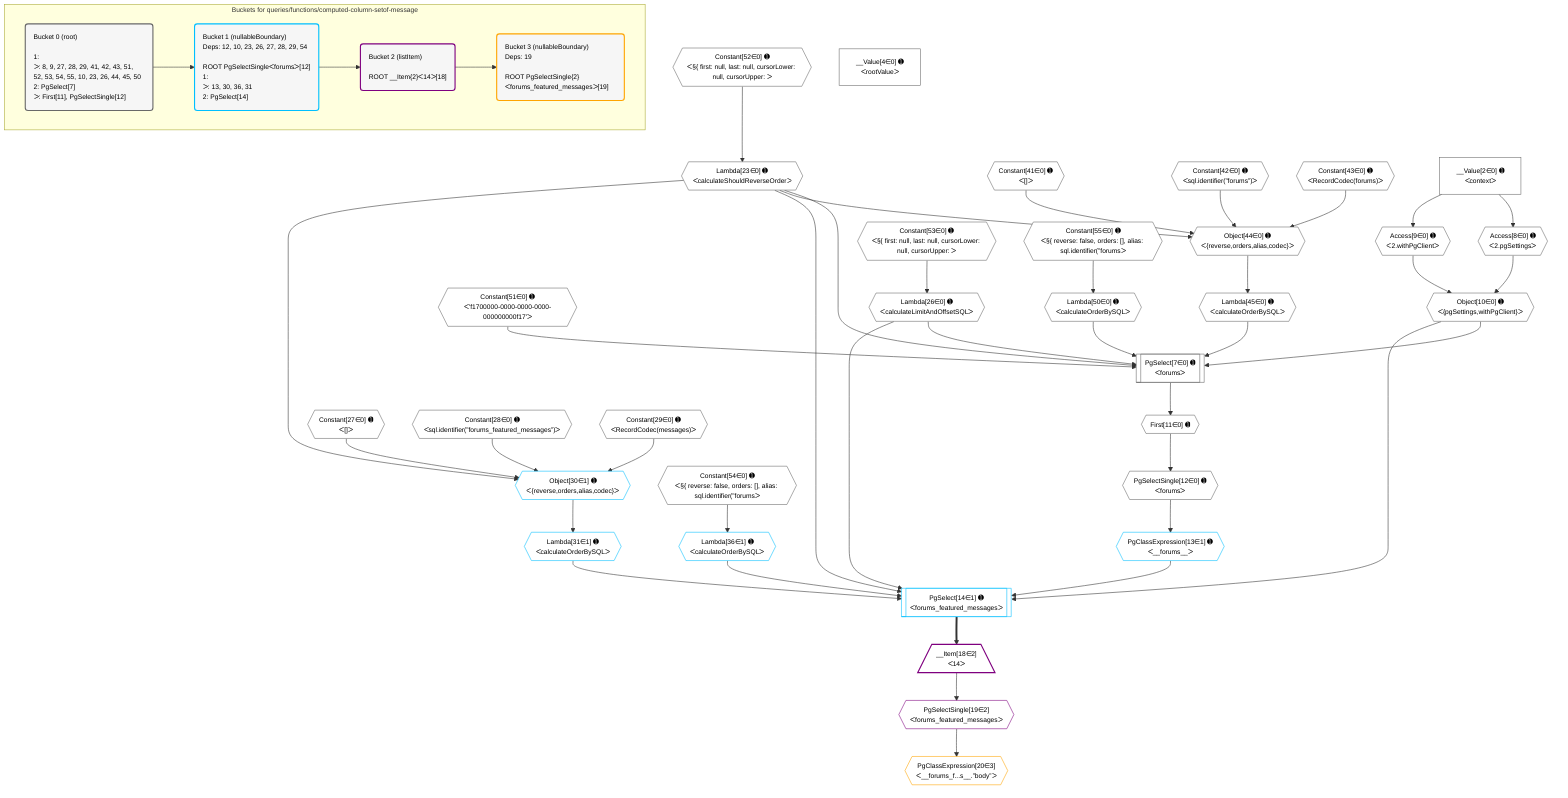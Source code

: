 %%{init: {'themeVariables': { 'fontSize': '12px'}}}%%
graph TD
    classDef path fill:#eee,stroke:#000,color:#000
    classDef plan fill:#fff,stroke-width:1px,color:#000
    classDef itemplan fill:#fff,stroke-width:2px,color:#000
    classDef unbatchedplan fill:#dff,stroke-width:1px,color:#000
    classDef sideeffectplan fill:#fcc,stroke-width:2px,color:#000
    classDef bucket fill:#f6f6f6,color:#000,stroke-width:2px,text-align:left


    %% plan dependencies
    PgSelect7[["PgSelect[7∈0] ➊<br />ᐸforumsᐳ"]]:::plan
    Object10{{"Object[10∈0] ➊<br />ᐸ{pgSettings,withPgClient}ᐳ"}}:::plan
    Constant51{{"Constant[51∈0] ➊<br />ᐸ'f1700000-0000-0000-0000-000000000f17'ᐳ"}}:::plan
    Lambda23{{"Lambda[23∈0] ➊<br />ᐸcalculateShouldReverseOrderᐳ"}}:::plan
    Lambda26{{"Lambda[26∈0] ➊<br />ᐸcalculateLimitAndOffsetSQLᐳ"}}:::plan
    Lambda45{{"Lambda[45∈0] ➊<br />ᐸcalculateOrderBySQLᐳ"}}:::plan
    Lambda50{{"Lambda[50∈0] ➊<br />ᐸcalculateOrderBySQLᐳ"}}:::plan
    Object10 & Constant51 & Lambda23 & Lambda26 & Lambda45 & Lambda50 --> PgSelect7
    Object44{{"Object[44∈0] ➊<br />ᐸ{reverse,orders,alias,codec}ᐳ"}}:::plan
    Constant41{{"Constant[41∈0] ➊<br />ᐸ[]ᐳ"}}:::plan
    Constant42{{"Constant[42∈0] ➊<br />ᐸsql.identifier(”forums”)ᐳ"}}:::plan
    Constant43{{"Constant[43∈0] ➊<br />ᐸRecordCodec(forums)ᐳ"}}:::plan
    Lambda23 & Constant41 & Constant42 & Constant43 --> Object44
    Access8{{"Access[8∈0] ➊<br />ᐸ2.pgSettingsᐳ"}}:::plan
    Access9{{"Access[9∈0] ➊<br />ᐸ2.withPgClientᐳ"}}:::plan
    Access8 & Access9 --> Object10
    __Value2["__Value[2∈0] ➊<br />ᐸcontextᐳ"]:::plan
    __Value2 --> Access8
    __Value2 --> Access9
    First11{{"First[11∈0] ➊"}}:::plan
    PgSelect7 --> First11
    PgSelectSingle12{{"PgSelectSingle[12∈0] ➊<br />ᐸforumsᐳ"}}:::plan
    First11 --> PgSelectSingle12
    Constant52{{"Constant[52∈0] ➊<br />ᐸ§{ first: null, last: null, cursorLower: null, cursorUpper: ᐳ"}}:::plan
    Constant52 --> Lambda23
    Constant53{{"Constant[53∈0] ➊<br />ᐸ§{ first: null, last: null, cursorLower: null, cursorUpper: ᐳ"}}:::plan
    Constant53 --> Lambda26
    Object44 --> Lambda45
    Constant55{{"Constant[55∈0] ➊<br />ᐸ§{ reverse: false, orders: [], alias: sql.identifier(”forumsᐳ"}}:::plan
    Constant55 --> Lambda50
    __Value4["__Value[4∈0] ➊<br />ᐸrootValueᐳ"]:::plan
    Constant27{{"Constant[27∈0] ➊<br />ᐸ[]ᐳ"}}:::plan
    Constant28{{"Constant[28∈0] ➊<br />ᐸsql.identifier(”forums_featured_messages”)ᐳ"}}:::plan
    Constant29{{"Constant[29∈0] ➊<br />ᐸRecordCodec(messages)ᐳ"}}:::plan
    Constant54{{"Constant[54∈0] ➊<br />ᐸ§{ reverse: false, orders: [], alias: sql.identifier(”forumsᐳ"}}:::plan
    PgSelect14[["PgSelect[14∈1] ➊<br />ᐸforums_featured_messagesᐳ"]]:::plan
    PgClassExpression13{{"PgClassExpression[13∈1] ➊<br />ᐸ__forums__ᐳ"}}:::plan
    Lambda31{{"Lambda[31∈1] ➊<br />ᐸcalculateOrderBySQLᐳ"}}:::plan
    Lambda36{{"Lambda[36∈1] ➊<br />ᐸcalculateOrderBySQLᐳ"}}:::plan
    Object10 & PgClassExpression13 & Lambda23 & Lambda26 & Lambda31 & Lambda36 --> PgSelect14
    Object30{{"Object[30∈1] ➊<br />ᐸ{reverse,orders,alias,codec}ᐳ"}}:::plan
    Lambda23 & Constant27 & Constant28 & Constant29 --> Object30
    PgSelectSingle12 --> PgClassExpression13
    Object30 --> Lambda31
    Constant54 --> Lambda36
    __Item18[/"__Item[18∈2]<br />ᐸ14ᐳ"\]:::itemplan
    PgSelect14 ==> __Item18
    PgSelectSingle19{{"PgSelectSingle[19∈2]<br />ᐸforums_featured_messagesᐳ"}}:::plan
    __Item18 --> PgSelectSingle19
    PgClassExpression20{{"PgClassExpression[20∈3]<br />ᐸ__forums_f...s__.”body”ᐳ"}}:::plan
    PgSelectSingle19 --> PgClassExpression20

    %% define steps

    subgraph "Buckets for queries/functions/computed-column-setof-message"
    Bucket0("Bucket 0 (root)<br /><br />1: <br />ᐳ: 8, 9, 27, 28, 29, 41, 42, 43, 51, 52, 53, 54, 55, 10, 23, 26, 44, 45, 50<br />2: PgSelect[7]<br />ᐳ: First[11], PgSelectSingle[12]"):::bucket
    classDef bucket0 stroke:#696969
    class Bucket0,__Value2,__Value4,PgSelect7,Access8,Access9,Object10,First11,PgSelectSingle12,Lambda23,Lambda26,Constant27,Constant28,Constant29,Constant41,Constant42,Constant43,Object44,Lambda45,Lambda50,Constant51,Constant52,Constant53,Constant54,Constant55 bucket0
    Bucket1("Bucket 1 (nullableBoundary)<br />Deps: 12, 10, 23, 26, 27, 28, 29, 54<br /><br />ROOT PgSelectSingleᐸforumsᐳ[12]<br />1: <br />ᐳ: 13, 30, 36, 31<br />2: PgSelect[14]"):::bucket
    classDef bucket1 stroke:#00bfff
    class Bucket1,PgClassExpression13,PgSelect14,Object30,Lambda31,Lambda36 bucket1
    Bucket2("Bucket 2 (listItem)<br /><br />ROOT __Item{2}ᐸ14ᐳ[18]"):::bucket
    classDef bucket2 stroke:#7f007f
    class Bucket2,__Item18,PgSelectSingle19 bucket2
    Bucket3("Bucket 3 (nullableBoundary)<br />Deps: 19<br /><br />ROOT PgSelectSingle{2}ᐸforums_featured_messagesᐳ[19]"):::bucket
    classDef bucket3 stroke:#ffa500
    class Bucket3,PgClassExpression20 bucket3
    Bucket0 --> Bucket1
    Bucket1 --> Bucket2
    Bucket2 --> Bucket3
    end